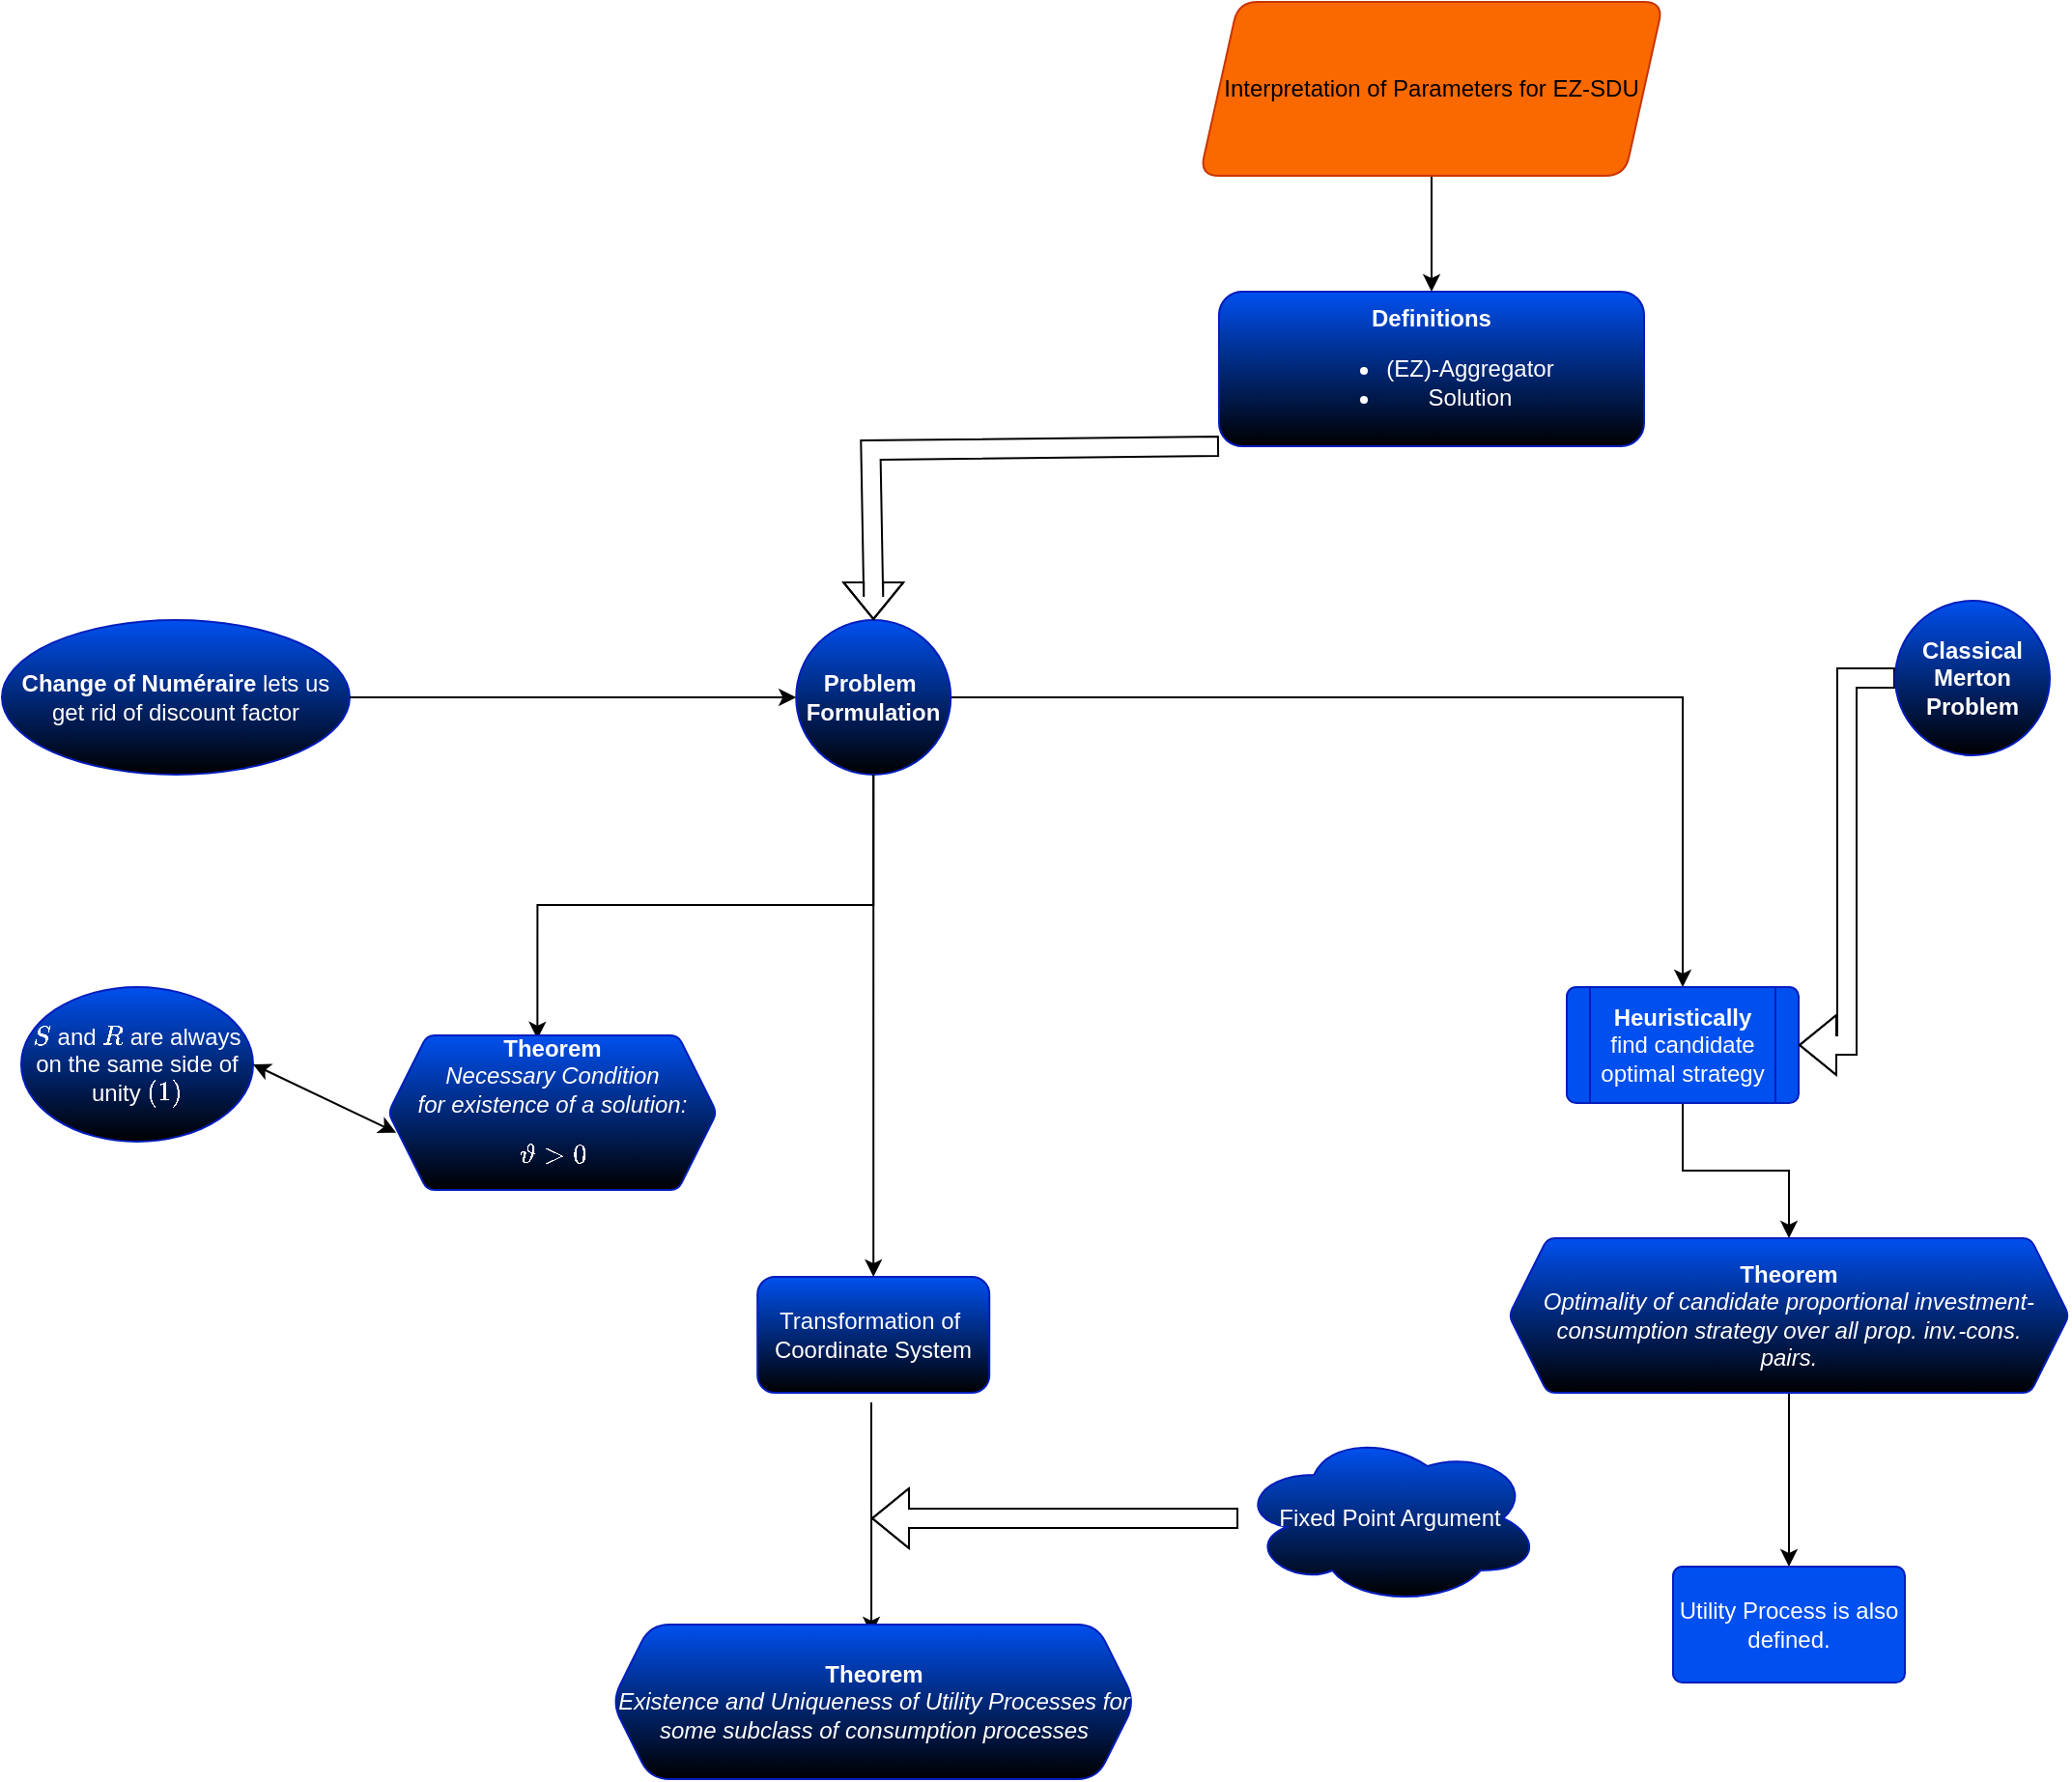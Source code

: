 <mxfile version="28.2.5">
  <diagram name="Seite-1" id="ZfH-P737uRzAbcR32g-Z">
    <mxGraphModel dx="2610" dy="988" grid="1" gridSize="10" guides="1" tooltips="1" connect="1" arrows="1" fold="1" page="1" pageScale="1" pageWidth="827" pageHeight="1169" background="#ffffff" math="1" shadow="0">
      <root>
        <mxCell id="0" />
        <mxCell id="1" parent="0" />
        <mxCell id="wkMzzB-yKLCFpXBGOHoM-1" value="&lt;b&gt;Definitions&lt;/b&gt;&lt;div&gt;&lt;ul&gt;&lt;li&gt;(EZ)-Aggregator&lt;/li&gt;&lt;li&gt;Solution&lt;/li&gt;&lt;/ul&gt;&lt;/div&gt;" style="rounded=1;whiteSpace=wrap;html=1;fillColor=#0050ef;fontColor=#ffffff;strokeColor=#001DBC;gradientColor=default;" vertex="1" parent="1">
          <mxGeometry x="350.002" y="200" width="220" height="80" as="geometry" />
        </mxCell>
        <mxCell id="wkMzzB-yKLCFpXBGOHoM-23" value="" style="edgeStyle=orthogonalEdgeStyle;rounded=0;orthogonalLoop=1;jettySize=auto;html=1;fontFamily=Helvetica;fontSize=12;fontColor=#ffffff;" edge="1" parent="1" source="wkMzzB-yKLCFpXBGOHoM-5" target="wkMzzB-yKLCFpXBGOHoM-1">
          <mxGeometry relative="1" as="geometry" />
        </mxCell>
        <mxCell id="wkMzzB-yKLCFpXBGOHoM-5" value="Interpretation of Parameters for EZ-SDU" style="shape=parallelogram;perimeter=parallelogramPerimeter;whiteSpace=wrap;html=1;fixedSize=1;fillColor=#fa6800;fontColor=#000000;strokeColor=#C73500;rounded=1;" vertex="1" parent="1">
          <mxGeometry x="340.002" y="50" width="240" height="90" as="geometry" />
        </mxCell>
        <mxCell id="wkMzzB-yKLCFpXBGOHoM-24" value="" style="edgeStyle=orthogonalEdgeStyle;rounded=0;orthogonalLoop=1;jettySize=auto;html=1;fontFamily=Helvetica;fontSize=12;fontColor=#ffffff;exitX=0.5;exitY=1;exitDx=0;exitDy=0;entryX=0.454;entryY=0.024;entryDx=0;entryDy=0;entryPerimeter=0;" edge="1" parent="1" source="wkMzzB-yKLCFpXBGOHoM-6" target="wkMzzB-yKLCFpXBGOHoM-12">
          <mxGeometry relative="1" as="geometry">
            <mxPoint x="237.171" y="450.0" as="sourcePoint" />
            <mxPoint x="111.113" y="625" as="targetPoint" />
          </mxGeometry>
        </mxCell>
        <mxCell id="wkMzzB-yKLCFpXBGOHoM-26" value="" style="edgeStyle=orthogonalEdgeStyle;rounded=0;orthogonalLoop=1;jettySize=auto;html=1;fontFamily=Helvetica;fontSize=12;fontColor=#ffffff;" edge="1" parent="1" source="wkMzzB-yKLCFpXBGOHoM-6" target="wkMzzB-yKLCFpXBGOHoM-19">
          <mxGeometry relative="1" as="geometry">
            <mxPoint x="291.111" y="410" as="targetPoint" />
          </mxGeometry>
        </mxCell>
        <mxCell id="wkMzzB-yKLCFpXBGOHoM-6" value="&lt;b&gt;Problem&amp;nbsp;&lt;/b&gt;&lt;div&gt;&lt;b&gt;Formulation&lt;/b&gt;&lt;/div&gt;" style="ellipse;whiteSpace=wrap;html=1;fillColor=#0050ef;strokeColor=#001DBC;fontColor=#ffffff;rounded=1;gradientColor=default;" vertex="1" parent="1">
          <mxGeometry x="131.111" y="370" width="80" height="80" as="geometry" />
        </mxCell>
        <mxCell id="wkMzzB-yKLCFpXBGOHoM-11" value="" style="shape=flexArrow;endArrow=classic;html=1;rounded=0;noEdgeStyle=1;orthogonal=1;" edge="1" parent="1" source="wkMzzB-yKLCFpXBGOHoM-1" target="wkMzzB-yKLCFpXBGOHoM-6">
          <mxGeometry width="50" height="50" relative="1" as="geometry">
            <mxPoint x="390" y="430" as="sourcePoint" />
            <mxPoint x="440" y="380" as="targetPoint" />
            <Array as="points">
              <mxPoint x="169.722" y="282" />
              <mxPoint x="171.111" y="358" />
            </Array>
          </mxGeometry>
        </mxCell>
        <mxCell id="wkMzzB-yKLCFpXBGOHoM-37" value="" style="edgeStyle=orthogonalEdgeStyle;rounded=0;orthogonalLoop=1;jettySize=auto;html=1;fontFamily=Helvetica;fontSize=12;fontColor=#ffffff;exitX=0.5;exitY=1;exitDx=0;exitDy=0;" edge="1" parent="1" source="wkMzzB-yKLCFpXBGOHoM-6">
          <mxGeometry relative="1" as="geometry">
            <mxPoint x="171.11" y="710" as="targetPoint" />
          </mxGeometry>
        </mxCell>
        <mxCell id="wkMzzB-yKLCFpXBGOHoM-12" value="&lt;b&gt;Theorem&lt;/b&gt;&lt;div&gt;&lt;i&gt;Necessary Condition&lt;/i&gt;&lt;/div&gt;&lt;div&gt;&lt;i&gt;for existence of a solution:&lt;/i&gt;&lt;/div&gt;&lt;div&gt;$$ \vartheta &amp;gt; 0$$&lt;/div&gt;" style="shape=hexagon;perimeter=hexagonPerimeter2;whiteSpace=wrap;html=1;fixedSize=1;rounded=1;strokeColor=#001DBC;align=center;verticalAlign=middle;arcSize=8;fontFamily=Helvetica;fontSize=12;fontColor=#ffffff;fillColor=#0050ef;gradientColor=default;" vertex="1" parent="1">
          <mxGeometry x="-80.0" y="585" width="170" height="80" as="geometry" />
        </mxCell>
        <mxCell id="wkMzzB-yKLCFpXBGOHoM-15" value="\( S \) and \(R\) are always on the same side of unity \( (1) \)" style="ellipse;whiteSpace=wrap;html=1;rounded=1;strokeColor=#001DBC;align=center;verticalAlign=middle;fontFamily=Helvetica;fontSize=12;fontColor=#ffffff;fillColor=#0050ef;gradientColor=default;" vertex="1" parent="1">
          <mxGeometry x="-270" y="560" width="120" height="80" as="geometry" />
        </mxCell>
        <mxCell id="wkMzzB-yKLCFpXBGOHoM-30" value="" style="edgeStyle=orthogonalEdgeStyle;rounded=0;orthogonalLoop=1;jettySize=auto;html=1;fontFamily=Helvetica;fontSize=12;fontColor=#ffffff;" edge="1" parent="1" source="wkMzzB-yKLCFpXBGOHoM-19" target="wkMzzB-yKLCFpXBGOHoM-29">
          <mxGeometry relative="1" as="geometry" />
        </mxCell>
        <mxCell id="wkMzzB-yKLCFpXBGOHoM-19" value="&lt;b&gt;Heuristically&lt;/b&gt; find candidate optimal strategy" style="shape=process;whiteSpace=wrap;html=1;backgroundOutline=1;rounded=1;strokeColor=#001DBC;align=center;verticalAlign=middle;fontFamily=Helvetica;fontSize=12;fontColor=#ffffff;fillColor=#0050ef;gradientColor=none;arcSize=8;" vertex="1" parent="1">
          <mxGeometry x="530" y="560" width="120" height="60" as="geometry" />
        </mxCell>
        <mxCell id="wkMzzB-yKLCFpXBGOHoM-21" value="" style="endArrow=classic;startArrow=classic;html=1;rounded=0;fontFamily=Helvetica;fontSize=12;fontColor=#ffffff;exitX=1;exitY=0.5;exitDx=0;exitDy=0;entryX=0.024;entryY=0.629;entryDx=0;entryDy=0;entryPerimeter=0;" edge="1" parent="1" source="wkMzzB-yKLCFpXBGOHoM-15" target="wkMzzB-yKLCFpXBGOHoM-12">
          <mxGeometry width="50" height="50" relative="1" as="geometry">
            <mxPoint x="140" y="540" as="sourcePoint" />
            <mxPoint x="190" y="490" as="targetPoint" />
          </mxGeometry>
        </mxCell>
        <mxCell id="wkMzzB-yKLCFpXBGOHoM-28" style="edgeStyle=orthogonalEdgeStyle;rounded=0;orthogonalLoop=1;jettySize=auto;html=1;entryX=1;entryY=0.5;entryDx=0;entryDy=0;fontFamily=Helvetica;fontSize=12;fontColor=#ffffff;shape=flexArrow;" edge="1" parent="1" source="wkMzzB-yKLCFpXBGOHoM-27" target="wkMzzB-yKLCFpXBGOHoM-19">
          <mxGeometry relative="1" as="geometry" />
        </mxCell>
        <mxCell id="wkMzzB-yKLCFpXBGOHoM-27" value="&lt;b&gt;Classical Merton Problem&lt;/b&gt;" style="ellipse;whiteSpace=wrap;html=1;aspect=fixed;rounded=1;strokeColor=#001DBC;align=center;verticalAlign=middle;fontFamily=Helvetica;fontSize=12;fontColor=#ffffff;fillColor=#0050ef;gradientColor=default;" vertex="1" parent="1">
          <mxGeometry x="700" y="360" width="80" height="80" as="geometry" />
        </mxCell>
        <mxCell id="wkMzzB-yKLCFpXBGOHoM-35" value="" style="edgeStyle=orthogonalEdgeStyle;rounded=0;orthogonalLoop=1;jettySize=auto;html=1;fontFamily=Helvetica;fontSize=12;fontColor=#ffffff;" edge="1" parent="1" source="wkMzzB-yKLCFpXBGOHoM-29" target="wkMzzB-yKLCFpXBGOHoM-34">
          <mxGeometry relative="1" as="geometry" />
        </mxCell>
        <mxCell id="wkMzzB-yKLCFpXBGOHoM-29" value="&lt;b&gt;Theorem&lt;/b&gt;&lt;div&gt;&lt;i&gt;Optimality of candidate proportional investment-consumption strategy over all prop. inv.-cons.&lt;/i&gt;&lt;/div&gt;&lt;div&gt;&lt;i&gt;pairs.&lt;/i&gt;&lt;/div&gt;" style="shape=hexagon;perimeter=hexagonPerimeter2;whiteSpace=wrap;html=1;fixedSize=1;fillColor=#0050ef;strokeColor=#001DBC;fontColor=#ffffff;rounded=1;gradientColor=default;arcSize=8;align=center;verticalAlign=middle;fontFamily=Helvetica;fontSize=12;" vertex="1" parent="1">
          <mxGeometry x="500" y="690" width="290" height="80" as="geometry" />
        </mxCell>
        <mxCell id="wkMzzB-yKLCFpXBGOHoM-34" value="Utility Process is also defined." style="whiteSpace=wrap;html=1;fillColor=#0050ef;strokeColor=#001DBC;fontColor=#ffffff;rounded=1;gradientColor=none;arcSize=8;" vertex="1" parent="1">
          <mxGeometry x="585" y="860" width="120" height="60" as="geometry" />
        </mxCell>
        <mxCell id="wkMzzB-yKLCFpXBGOHoM-42" value="" style="edgeStyle=orthogonalEdgeStyle;rounded=0;orthogonalLoop=1;jettySize=auto;html=1;fontFamily=Helvetica;fontSize=12;fontColor=#ffffff;" edge="1" parent="1">
          <mxGeometry relative="1" as="geometry">
            <mxPoint x="170.003" y="775" as="sourcePoint" />
            <mxPoint x="170.031" y="895" as="targetPoint" />
          </mxGeometry>
        </mxCell>
        <mxCell id="wkMzzB-yKLCFpXBGOHoM-38" value="Transformation of&amp;nbsp;&lt;div&gt;Coordinate System&lt;/div&gt;" style="whiteSpace=wrap;html=1;rounded=1;strokeColor=#001DBC;align=center;verticalAlign=middle;fontFamily=Helvetica;fontSize=12;fontColor=#ffffff;fillColor=#0050ef;gradientColor=default;" vertex="1" parent="1">
          <mxGeometry x="111.11" y="710" width="120" height="60" as="geometry" />
        </mxCell>
        <mxCell id="wkMzzB-yKLCFpXBGOHoM-41" value="&lt;b&gt;Theorem&lt;/b&gt;&lt;div&gt;&lt;i&gt;Existence and Uniqueness of Utility Processes for some subclass of consumption processes&lt;/i&gt;&lt;/div&gt;" style="shape=hexagon;perimeter=hexagonPerimeter2;whiteSpace=wrap;html=1;fixedSize=1;rounded=1;strokeColor=#001DBC;align=center;verticalAlign=middle;fontFamily=Helvetica;fontSize=12;fontColor=#ffffff;fillColor=#0050ef;gradientColor=default;" vertex="1" parent="1">
          <mxGeometry x="35.56" y="890" width="271.11" height="80" as="geometry" />
        </mxCell>
        <mxCell id="wkMzzB-yKLCFpXBGOHoM-43" value="&lt;b&gt;Change of Numéraire &lt;/b&gt;lets us get rid of discount factor" style="ellipse;whiteSpace=wrap;html=1;rounded=1;strokeColor=#001DBC;align=center;verticalAlign=middle;fontFamily=Helvetica;fontSize=12;fontColor=#ffffff;fillColor=#0050ef;gradientColor=default;" vertex="1" parent="1">
          <mxGeometry x="-280" y="370" width="180" height="80" as="geometry" />
        </mxCell>
        <mxCell id="wkMzzB-yKLCFpXBGOHoM-44" value="" style="endArrow=classic;html=1;rounded=0;fontFamily=Helvetica;fontSize=12;fontColor=#ffffff;exitX=1;exitY=0.5;exitDx=0;exitDy=0;" edge="1" parent="1" source="wkMzzB-yKLCFpXBGOHoM-43" target="wkMzzB-yKLCFpXBGOHoM-6">
          <mxGeometry width="50" height="50" relative="1" as="geometry">
            <mxPoint x="400" y="740" as="sourcePoint" />
            <mxPoint x="450" y="690" as="targetPoint" />
          </mxGeometry>
        </mxCell>
        <mxCell id="wkMzzB-yKLCFpXBGOHoM-47" value="" style="edgeStyle=orthogonalEdgeStyle;rounded=0;orthogonalLoop=1;jettySize=auto;html=1;fontFamily=Helvetica;fontSize=12;fontColor=#ffffff;shape=flexArrow;" edge="1" parent="1" source="wkMzzB-yKLCFpXBGOHoM-46">
          <mxGeometry relative="1" as="geometry">
            <mxPoint x="170" y="835" as="targetPoint" />
          </mxGeometry>
        </mxCell>
        <mxCell id="wkMzzB-yKLCFpXBGOHoM-46" value="Fixed Point Argument" style="ellipse;shape=cloud;whiteSpace=wrap;html=1;rounded=1;strokeColor=#001DBC;align=center;verticalAlign=middle;fontFamily=Helvetica;fontSize=12;fontColor=#ffffff;fillColor=#0050ef;gradientColor=default;" vertex="1" parent="1">
          <mxGeometry x="360" y="790" width="156.67" height="90" as="geometry" />
        </mxCell>
      </root>
    </mxGraphModel>
  </diagram>
</mxfile>
